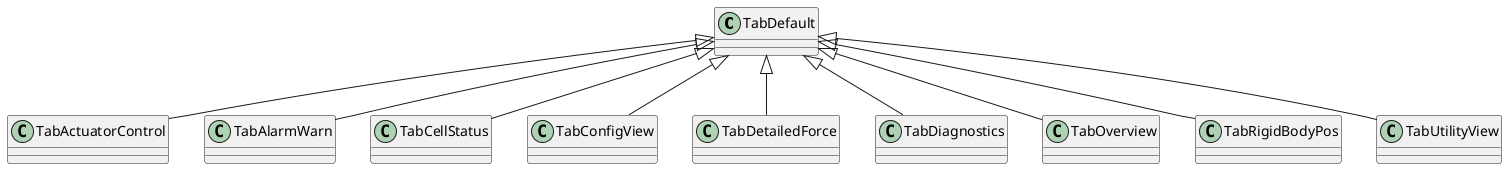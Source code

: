 @startuml
TabDefault <|-- TabActuatorControl
TabDefault <|-- TabAlarmWarn
TabDefault <|-- TabCellStatus
TabDefault <|-- TabConfigView
TabDefault <|-- TabDetailedForce
TabDefault <|-- TabDiagnostics
TabDefault <|-- TabOverview
TabDefault <|-- TabRigidBodyPos
TabDefault <|-- TabUtilityView
@enduml
